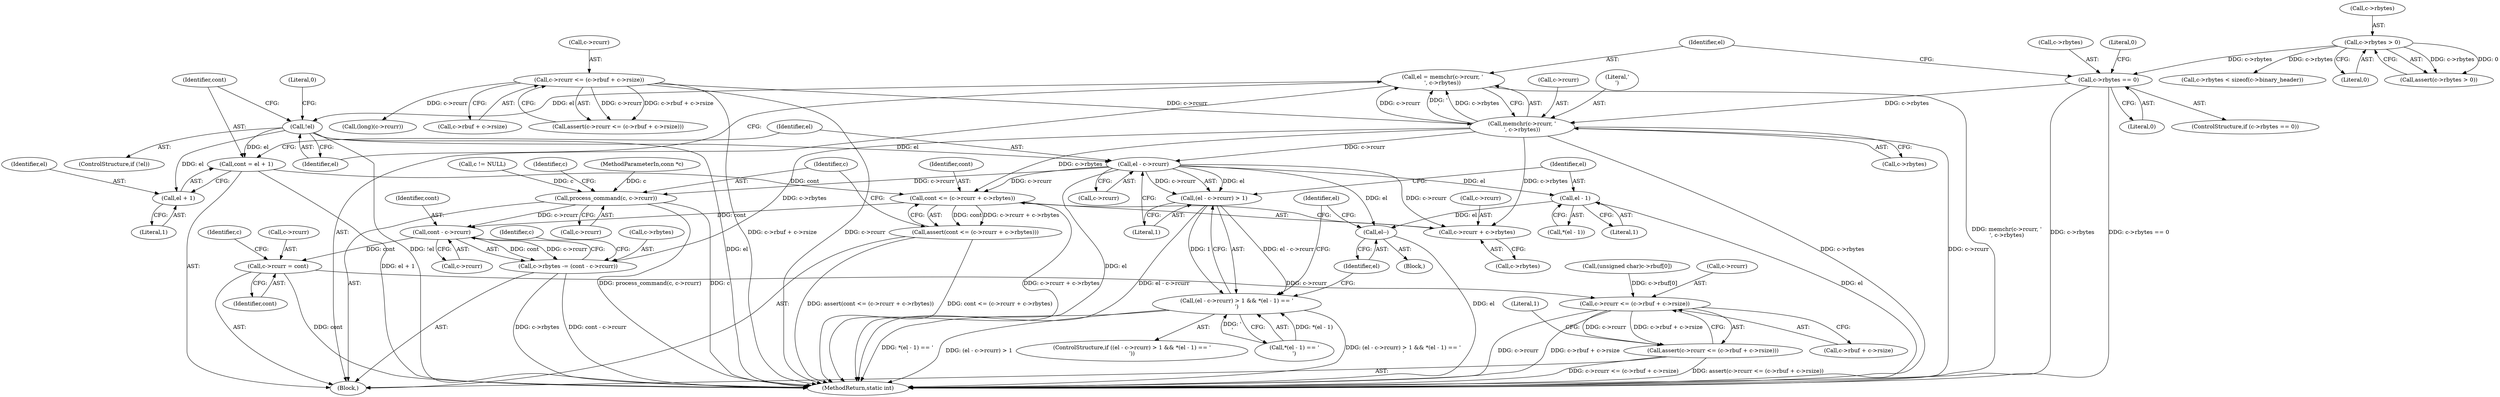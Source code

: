 digraph "0_memcached_75cc83685e103bc8ba380a57468c8f04413033f9@API" {
"1000480" [label="(Call,el = memchr(c->rcurr, '\n', c->rbytes))"];
"1000482" [label="(Call,memchr(c->rcurr, '\n', c->rbytes))"];
"1000113" [label="(Call,c->rcurr <= (c->rbuf + c->rsize))"];
"1000473" [label="(Call,c->rbytes == 0)"];
"1000125" [label="(Call,c->rbytes > 0)"];
"1000491" [label="(Call,!el)"];
"1000495" [label="(Call,cont = el + 1)"];
"1000523" [label="(Call,cont <= (c->rcurr + c->rbytes))"];
"1000522" [label="(Call,assert(cont <= (c->rcurr + c->rbytes)))"];
"1000541" [label="(Call,cont - c->rcurr)"];
"1000537" [label="(Call,c->rbytes -= (cont - c->rcurr))"];
"1000546" [label="(Call,c->rcurr = cont)"];
"1000552" [label="(Call,c->rcurr <= (c->rbuf + c->rsize))"];
"1000551" [label="(Call,assert(c->rcurr <= (c->rbuf + c->rsize)))"];
"1000497" [label="(Call,el + 1)"];
"1000503" [label="(Call,el - c->rcurr)"];
"1000502" [label="(Call,(el - c->rcurr) > 1)"];
"1000501" [label="(Call,(el - c->rcurr) > 1 && *(el - 1) == '\r')"];
"1000511" [label="(Call,el - 1)"];
"1000516" [label="(Call,el--)"];
"1000525" [label="(Call,c->rcurr + c->rbytes)"];
"1000532" [label="(Call,process_command(c, c->rcurr))"];
"1000550" [label="(Identifier,cont)"];
"1000109" [label="(Call,c != NULL)"];
"1000473" [label="(Call,c->rbytes == 0)"];
"1000510" [label="(Call,*(el - 1))"];
"1000474" [label="(Call,c->rbytes)"];
"1000552" [label="(Call,c->rcurr <= (c->rbuf + c->rsize))"];
"1000483" [label="(Call,c->rcurr)"];
"1000193" [label="(Call,c->rbytes < sizeof(c->binary_header))"];
"1000503" [label="(Call,el - c->rcurr)"];
"1000496" [label="(Identifier,cont)"];
"1000538" [label="(Call,c->rbytes)"];
"1000526" [label="(Call,c->rcurr)"];
"1000524" [label="(Identifier,cont)"];
"1000515" [label="(Block,)"];
"1000556" [label="(Call,c->rbuf + c->rsize)"];
"1000517" [label="(Identifier,el)"];
"1000553" [label="(Call,c->rcurr)"];
"1000513" [label="(Literal,1)"];
"1000486" [label="(Literal,'\n')"];
"1000523" [label="(Call,cont <= (c->rcurr + c->rbytes))"];
"1000145" [label="(Call,(unsigned char)c->rbuf[0])"];
"1000564" [label="(Literal,1)"];
"1000548" [label="(Identifier,c)"];
"1000512" [label="(Identifier,el)"];
"1000505" [label="(Call,c->rcurr)"];
"1000520" [label="(Identifier,el)"];
"1000480" [label="(Call,el = memchr(c->rcurr, '\n', c->rbytes))"];
"1000554" [label="(Identifier,c)"];
"1000539" [label="(Identifier,c)"];
"1000126" [label="(Call,c->rbytes)"];
"1000481" [label="(Identifier,el)"];
"1000532" [label="(Call,process_command(c, c->rcurr))"];
"1000482" [label="(Call,memchr(c->rcurr, '\n', c->rbytes))"];
"1000508" [label="(Literal,1)"];
"1000509" [label="(Call,*(el - 1) == '\r')"];
"1000125" [label="(Call,c->rbytes > 0)"];
"1000491" [label="(Call,!el)"];
"1000492" [label="(Identifier,el)"];
"1000499" [label="(Literal,1)"];
"1000504" [label="(Identifier,el)"];
"1000129" [label="(Literal,0)"];
"1000546" [label="(Call,c->rcurr = cont)"];
"1000498" [label="(Identifier,el)"];
"1000106" [label="(MethodParameterIn,conn *c)"];
"1000543" [label="(Call,c->rcurr)"];
"1000477" [label="(Literal,0)"];
"1000522" [label="(Call,assert(cont <= (c->rcurr + c->rbytes)))"];
"1000534" [label="(Call,c->rcurr)"];
"1000495" [label="(Call,cont = el + 1)"];
"1000112" [label="(Call,assert(c->rcurr <= (c->rbuf + c->rsize)))"];
"1000541" [label="(Call,cont - c->rcurr)"];
"1000551" [label="(Call,assert(c->rcurr <= (c->rbuf + c->rsize)))"];
"1000511" [label="(Call,el - 1)"];
"1000124" [label="(Call,assert(c->rbytes > 0))"];
"1000469" [label="(Block,)"];
"1000537" [label="(Call,c->rbytes -= (cont - c->rcurr))"];
"1000479" [label="(Literal,0)"];
"1000113" [label="(Call,c->rcurr <= (c->rbuf + c->rsize))"];
"1000533" [label="(Identifier,c)"];
"1000502" [label="(Call,(el - c->rcurr) > 1)"];
"1000117" [label="(Call,c->rbuf + c->rsize)"];
"1000501" [label="(Call,(el - c->rcurr) > 1 && *(el - 1) == '\r')"];
"1000500" [label="(ControlStructure,if ((el - c->rcurr) > 1 && *(el - 1) == '\r'))"];
"1000529" [label="(Call,c->rbytes)"];
"1000525" [label="(Call,c->rcurr + c->rbytes)"];
"1000516" [label="(Call,el--)"];
"1000209" [label="(Call,(long)(c->rcurr))"];
"1000472" [label="(ControlStructure,if (c->rbytes == 0))"];
"1000547" [label="(Call,c->rcurr)"];
"1000487" [label="(Call,c->rbytes)"];
"1000542" [label="(Identifier,cont)"];
"1000497" [label="(Call,el + 1)"];
"1000565" [label="(MethodReturn,static int)"];
"1000114" [label="(Call,c->rcurr)"];
"1000490" [label="(ControlStructure,if (!el))"];
"1000494" [label="(Literal,0)"];
"1000480" -> "1000469"  [label="AST: "];
"1000480" -> "1000482"  [label="CFG: "];
"1000481" -> "1000480"  [label="AST: "];
"1000482" -> "1000480"  [label="AST: "];
"1000492" -> "1000480"  [label="CFG: "];
"1000480" -> "1000565"  [label="DDG: memchr(c->rcurr, '\n', c->rbytes)"];
"1000482" -> "1000480"  [label="DDG: c->rcurr"];
"1000482" -> "1000480"  [label="DDG: '\n'"];
"1000482" -> "1000480"  [label="DDG: c->rbytes"];
"1000480" -> "1000491"  [label="DDG: el"];
"1000482" -> "1000487"  [label="CFG: "];
"1000483" -> "1000482"  [label="AST: "];
"1000486" -> "1000482"  [label="AST: "];
"1000487" -> "1000482"  [label="AST: "];
"1000482" -> "1000565"  [label="DDG: c->rcurr"];
"1000482" -> "1000565"  [label="DDG: c->rbytes"];
"1000113" -> "1000482"  [label="DDG: c->rcurr"];
"1000473" -> "1000482"  [label="DDG: c->rbytes"];
"1000482" -> "1000503"  [label="DDG: c->rcurr"];
"1000482" -> "1000523"  [label="DDG: c->rbytes"];
"1000482" -> "1000525"  [label="DDG: c->rbytes"];
"1000482" -> "1000537"  [label="DDG: c->rbytes"];
"1000113" -> "1000112"  [label="AST: "];
"1000113" -> "1000117"  [label="CFG: "];
"1000114" -> "1000113"  [label="AST: "];
"1000117" -> "1000113"  [label="AST: "];
"1000112" -> "1000113"  [label="CFG: "];
"1000113" -> "1000565"  [label="DDG: c->rbuf + c->rsize"];
"1000113" -> "1000565"  [label="DDG: c->rcurr"];
"1000113" -> "1000112"  [label="DDG: c->rcurr"];
"1000113" -> "1000112"  [label="DDG: c->rbuf + c->rsize"];
"1000113" -> "1000209"  [label="DDG: c->rcurr"];
"1000473" -> "1000472"  [label="AST: "];
"1000473" -> "1000477"  [label="CFG: "];
"1000474" -> "1000473"  [label="AST: "];
"1000477" -> "1000473"  [label="AST: "];
"1000479" -> "1000473"  [label="CFG: "];
"1000481" -> "1000473"  [label="CFG: "];
"1000473" -> "1000565"  [label="DDG: c->rbytes"];
"1000473" -> "1000565"  [label="DDG: c->rbytes == 0"];
"1000125" -> "1000473"  [label="DDG: c->rbytes"];
"1000125" -> "1000124"  [label="AST: "];
"1000125" -> "1000129"  [label="CFG: "];
"1000126" -> "1000125"  [label="AST: "];
"1000129" -> "1000125"  [label="AST: "];
"1000124" -> "1000125"  [label="CFG: "];
"1000125" -> "1000124"  [label="DDG: c->rbytes"];
"1000125" -> "1000124"  [label="DDG: 0"];
"1000125" -> "1000193"  [label="DDG: c->rbytes"];
"1000491" -> "1000490"  [label="AST: "];
"1000491" -> "1000492"  [label="CFG: "];
"1000492" -> "1000491"  [label="AST: "];
"1000494" -> "1000491"  [label="CFG: "];
"1000496" -> "1000491"  [label="CFG: "];
"1000491" -> "1000565"  [label="DDG: !el"];
"1000491" -> "1000565"  [label="DDG: el"];
"1000491" -> "1000495"  [label="DDG: el"];
"1000491" -> "1000497"  [label="DDG: el"];
"1000491" -> "1000503"  [label="DDG: el"];
"1000495" -> "1000469"  [label="AST: "];
"1000495" -> "1000497"  [label="CFG: "];
"1000496" -> "1000495"  [label="AST: "];
"1000497" -> "1000495"  [label="AST: "];
"1000504" -> "1000495"  [label="CFG: "];
"1000495" -> "1000565"  [label="DDG: el + 1"];
"1000495" -> "1000523"  [label="DDG: cont"];
"1000523" -> "1000522"  [label="AST: "];
"1000523" -> "1000525"  [label="CFG: "];
"1000524" -> "1000523"  [label="AST: "];
"1000525" -> "1000523"  [label="AST: "];
"1000522" -> "1000523"  [label="CFG: "];
"1000523" -> "1000565"  [label="DDG: c->rcurr + c->rbytes"];
"1000523" -> "1000522"  [label="DDG: cont"];
"1000523" -> "1000522"  [label="DDG: c->rcurr + c->rbytes"];
"1000503" -> "1000523"  [label="DDG: c->rcurr"];
"1000523" -> "1000541"  [label="DDG: cont"];
"1000522" -> "1000469"  [label="AST: "];
"1000533" -> "1000522"  [label="CFG: "];
"1000522" -> "1000565"  [label="DDG: assert(cont <= (c->rcurr + c->rbytes))"];
"1000522" -> "1000565"  [label="DDG: cont <= (c->rcurr + c->rbytes)"];
"1000541" -> "1000537"  [label="AST: "];
"1000541" -> "1000543"  [label="CFG: "];
"1000542" -> "1000541"  [label="AST: "];
"1000543" -> "1000541"  [label="AST: "];
"1000537" -> "1000541"  [label="CFG: "];
"1000541" -> "1000537"  [label="DDG: cont"];
"1000541" -> "1000537"  [label="DDG: c->rcurr"];
"1000532" -> "1000541"  [label="DDG: c->rcurr"];
"1000541" -> "1000546"  [label="DDG: cont"];
"1000537" -> "1000469"  [label="AST: "];
"1000538" -> "1000537"  [label="AST: "];
"1000548" -> "1000537"  [label="CFG: "];
"1000537" -> "1000565"  [label="DDG: c->rbytes"];
"1000537" -> "1000565"  [label="DDG: cont - c->rcurr"];
"1000546" -> "1000469"  [label="AST: "];
"1000546" -> "1000550"  [label="CFG: "];
"1000547" -> "1000546"  [label="AST: "];
"1000550" -> "1000546"  [label="AST: "];
"1000554" -> "1000546"  [label="CFG: "];
"1000546" -> "1000565"  [label="DDG: cont"];
"1000546" -> "1000552"  [label="DDG: c->rcurr"];
"1000552" -> "1000551"  [label="AST: "];
"1000552" -> "1000556"  [label="CFG: "];
"1000553" -> "1000552"  [label="AST: "];
"1000556" -> "1000552"  [label="AST: "];
"1000551" -> "1000552"  [label="CFG: "];
"1000552" -> "1000565"  [label="DDG: c->rcurr"];
"1000552" -> "1000565"  [label="DDG: c->rbuf + c->rsize"];
"1000552" -> "1000551"  [label="DDG: c->rcurr"];
"1000552" -> "1000551"  [label="DDG: c->rbuf + c->rsize"];
"1000145" -> "1000552"  [label="DDG: c->rbuf[0]"];
"1000551" -> "1000469"  [label="AST: "];
"1000564" -> "1000551"  [label="CFG: "];
"1000551" -> "1000565"  [label="DDG: assert(c->rcurr <= (c->rbuf + c->rsize))"];
"1000551" -> "1000565"  [label="DDG: c->rcurr <= (c->rbuf + c->rsize)"];
"1000497" -> "1000499"  [label="CFG: "];
"1000498" -> "1000497"  [label="AST: "];
"1000499" -> "1000497"  [label="AST: "];
"1000503" -> "1000502"  [label="AST: "];
"1000503" -> "1000505"  [label="CFG: "];
"1000504" -> "1000503"  [label="AST: "];
"1000505" -> "1000503"  [label="AST: "];
"1000508" -> "1000503"  [label="CFG: "];
"1000503" -> "1000565"  [label="DDG: el"];
"1000503" -> "1000502"  [label="DDG: el"];
"1000503" -> "1000502"  [label="DDG: c->rcurr"];
"1000503" -> "1000511"  [label="DDG: el"];
"1000503" -> "1000516"  [label="DDG: el"];
"1000503" -> "1000525"  [label="DDG: c->rcurr"];
"1000503" -> "1000532"  [label="DDG: c->rcurr"];
"1000502" -> "1000501"  [label="AST: "];
"1000502" -> "1000508"  [label="CFG: "];
"1000508" -> "1000502"  [label="AST: "];
"1000512" -> "1000502"  [label="CFG: "];
"1000501" -> "1000502"  [label="CFG: "];
"1000502" -> "1000565"  [label="DDG: el - c->rcurr"];
"1000502" -> "1000501"  [label="DDG: el - c->rcurr"];
"1000502" -> "1000501"  [label="DDG: 1"];
"1000501" -> "1000500"  [label="AST: "];
"1000501" -> "1000509"  [label="CFG: "];
"1000509" -> "1000501"  [label="AST: "];
"1000517" -> "1000501"  [label="CFG: "];
"1000520" -> "1000501"  [label="CFG: "];
"1000501" -> "1000565"  [label="DDG: *(el - 1) == '\r'"];
"1000501" -> "1000565"  [label="DDG: (el - c->rcurr) > 1"];
"1000501" -> "1000565"  [label="DDG: (el - c->rcurr) > 1 && *(el - 1) == '\r'"];
"1000509" -> "1000501"  [label="DDG: *(el - 1)"];
"1000509" -> "1000501"  [label="DDG: '\r'"];
"1000511" -> "1000510"  [label="AST: "];
"1000511" -> "1000513"  [label="CFG: "];
"1000512" -> "1000511"  [label="AST: "];
"1000513" -> "1000511"  [label="AST: "];
"1000510" -> "1000511"  [label="CFG: "];
"1000511" -> "1000565"  [label="DDG: el"];
"1000511" -> "1000516"  [label="DDG: el"];
"1000516" -> "1000515"  [label="AST: "];
"1000516" -> "1000517"  [label="CFG: "];
"1000517" -> "1000516"  [label="AST: "];
"1000520" -> "1000516"  [label="CFG: "];
"1000516" -> "1000565"  [label="DDG: el"];
"1000525" -> "1000529"  [label="CFG: "];
"1000526" -> "1000525"  [label="AST: "];
"1000529" -> "1000525"  [label="AST: "];
"1000532" -> "1000469"  [label="AST: "];
"1000532" -> "1000534"  [label="CFG: "];
"1000533" -> "1000532"  [label="AST: "];
"1000534" -> "1000532"  [label="AST: "];
"1000539" -> "1000532"  [label="CFG: "];
"1000532" -> "1000565"  [label="DDG: c"];
"1000532" -> "1000565"  [label="DDG: process_command(c, c->rcurr)"];
"1000109" -> "1000532"  [label="DDG: c"];
"1000106" -> "1000532"  [label="DDG: c"];
}
